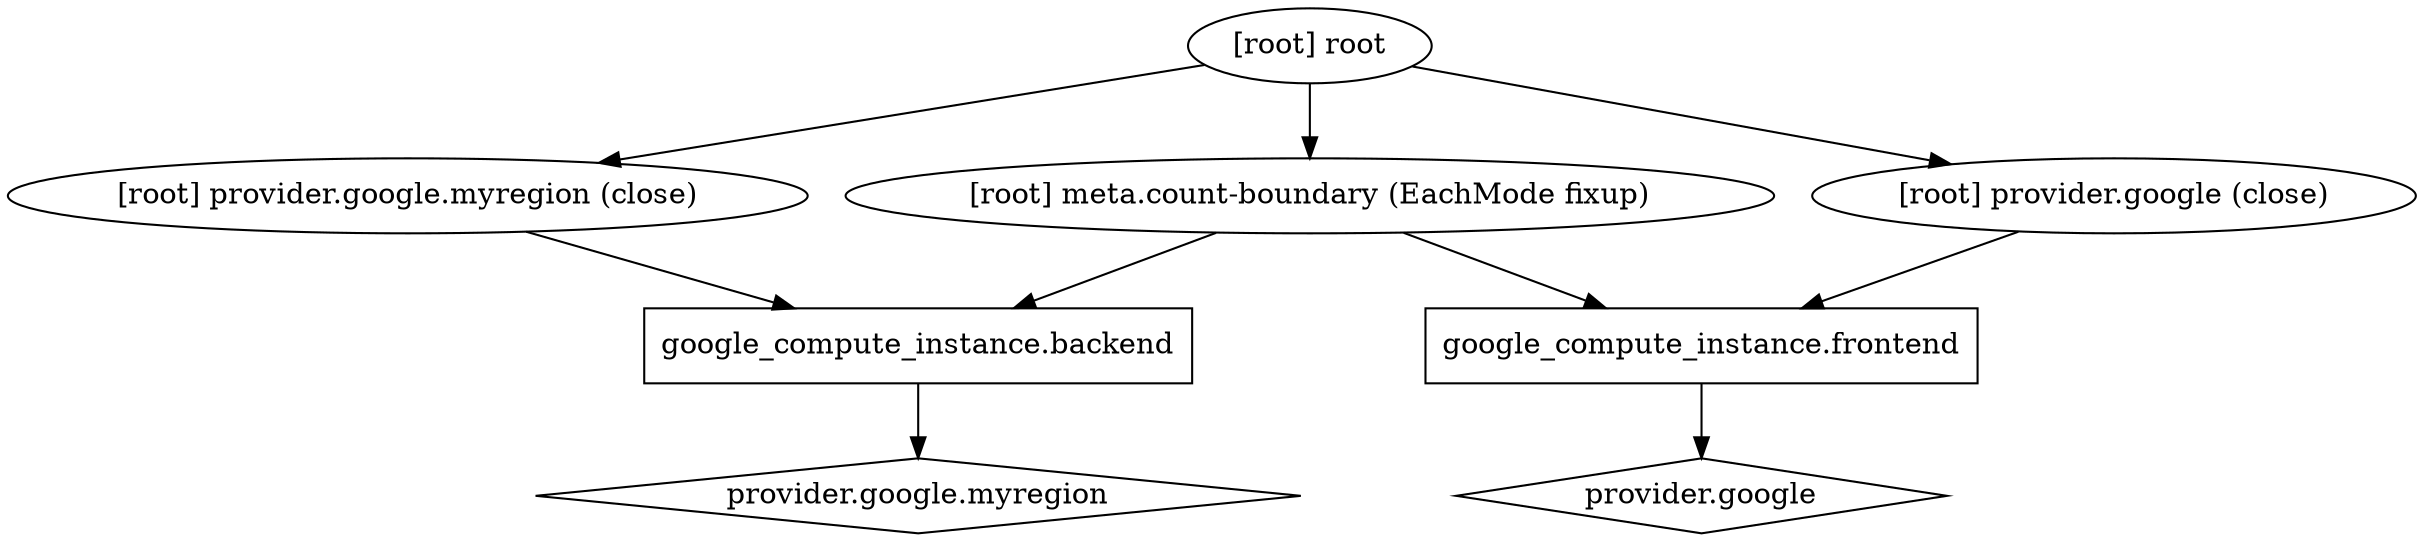 digraph {
	compound = "true"
	newrank = "true"
	subgraph "root" {
		"[root] google_compute_instance.backend" [label = "google_compute_instance.backend", shape = "box"]
		"[root] google_compute_instance.frontend" [label = "google_compute_instance.frontend", shape = "box"]
		"[root] provider.google" [label = "provider.google", shape = "diamond"]
		"[root] provider.google.myregion" [label = "provider.google.myregion", shape = "diamond"]
		"[root] google_compute_instance.backend" -> "[root] provider.google.myregion"
		"[root] google_compute_instance.frontend" -> "[root] provider.google"
		"[root] meta.count-boundary (EachMode fixup)" -> "[root] google_compute_instance.backend"
		"[root] meta.count-boundary (EachMode fixup)" -> "[root] google_compute_instance.frontend"
		"[root] provider.google (close)" -> "[root] google_compute_instance.frontend"
		"[root] provider.google.myregion (close)" -> "[root] google_compute_instance.backend"
		"[root] root" -> "[root] meta.count-boundary (EachMode fixup)"
		"[root] root" -> "[root] provider.google (close)"
		"[root] root" -> "[root] provider.google.myregion (close)"
	}
}

